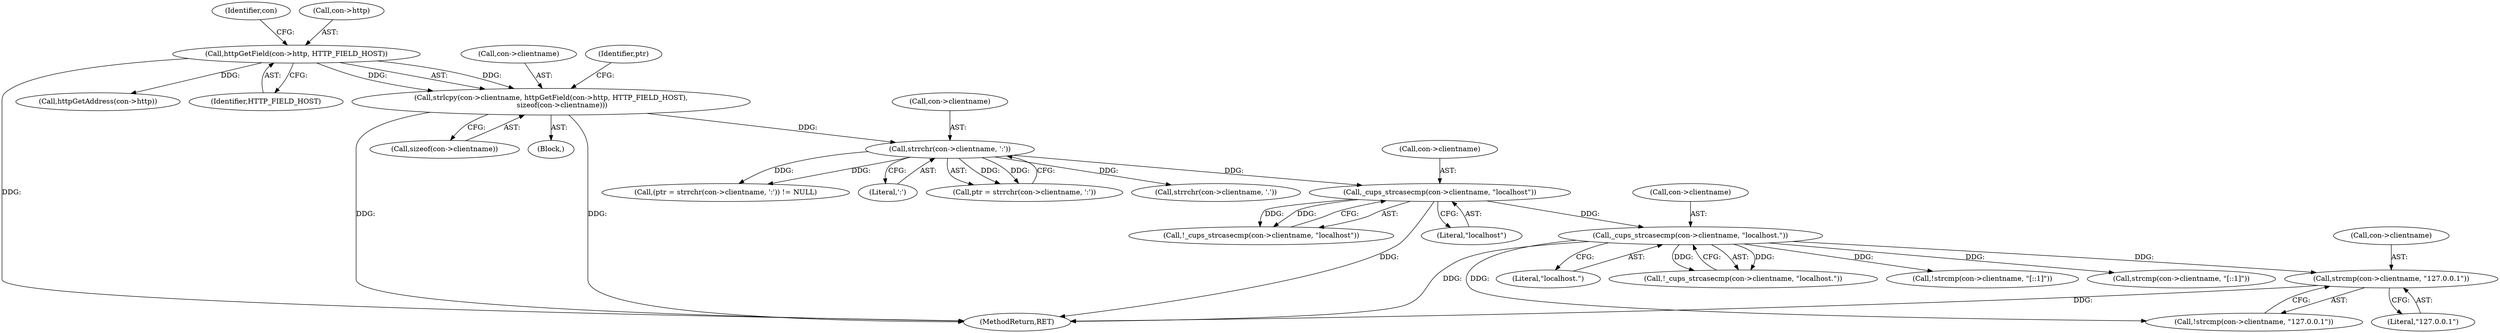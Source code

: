 digraph "0_cups_afa80cb2b457bf8d64f775bed307588610476c41@pointer" {
"1000200" [label="(Call,strcmp(con->clientname, \"127.0.0.1\"))"];
"1000193" [label="(Call,_cups_strcasecmp(con->clientname, \"localhost.\"))"];
"1000186" [label="(Call,_cups_strcasecmp(con->clientname, \"localhost\"))"];
"1000146" [label="(Call,strrchr(con->clientname, ':'))"];
"1000128" [label="(Call,strlcpy(con->clientname, httpGetField(con->http, HTTP_FIELD_HOST),\n          sizeof(con->clientname)))"];
"1000132" [label="(Call,httpGetField(con->http, HTTP_FIELD_HOST))"];
"1000205" [label="(Call,!strcmp(con->clientname, \"[::1]\"))"];
"1000128" [label="(Call,strlcpy(con->clientname, httpGetField(con->http, HTTP_FIELD_HOST),\n          sizeof(con->clientname)))"];
"1000201" [label="(Call,con->clientname)"];
"1000190" [label="(Literal,\"localhost\")"];
"1000185" [label="(Call,!_cups_strcasecmp(con->clientname, \"localhost\"))"];
"1000193" [label="(Call,_cups_strcasecmp(con->clientname, \"localhost.\"))"];
"1000216" [label="(Call,strrchr(con->clientname, '.'))"];
"1000139" [label="(Identifier,con)"];
"1000206" [label="(Call,strcmp(con->clientname, \"[::1]\"))"];
"1000192" [label="(Call,!_cups_strcasecmp(con->clientname, \"localhost.\"))"];
"1000476" [label="(MethodReturn,RET)"];
"1000187" [label="(Call,con->clientname)"];
"1000200" [label="(Call,strcmp(con->clientname, \"127.0.0.1\"))"];
"1000145" [label="(Identifier,ptr)"];
"1000178" [label="(Call,httpGetAddress(con->http))"];
"1000186" [label="(Call,_cups_strcasecmp(con->clientname, \"localhost\"))"];
"1000204" [label="(Literal,\"127.0.0.1\")"];
"1000144" [label="(Call,ptr = strrchr(con->clientname, ':'))"];
"1000143" [label="(Call,(ptr = strrchr(con->clientname, ':')) != NULL)"];
"1000150" [label="(Literal,':')"];
"1000137" [label="(Call,sizeof(con->clientname))"];
"1000132" [label="(Call,httpGetField(con->http, HTTP_FIELD_HOST))"];
"1000199" [label="(Call,!strcmp(con->clientname, \"127.0.0.1\"))"];
"1000146" [label="(Call,strrchr(con->clientname, ':'))"];
"1000194" [label="(Call,con->clientname)"];
"1000123" [label="(Block,)"];
"1000133" [label="(Call,con->http)"];
"1000136" [label="(Identifier,HTTP_FIELD_HOST)"];
"1000147" [label="(Call,con->clientname)"];
"1000129" [label="(Call,con->clientname)"];
"1000197" [label="(Literal,\"localhost.\")"];
"1000200" -> "1000199"  [label="AST: "];
"1000200" -> "1000204"  [label="CFG: "];
"1000201" -> "1000200"  [label="AST: "];
"1000204" -> "1000200"  [label="AST: "];
"1000199" -> "1000200"  [label="CFG: "];
"1000200" -> "1000476"  [label="DDG: "];
"1000193" -> "1000200"  [label="DDG: "];
"1000193" -> "1000192"  [label="AST: "];
"1000193" -> "1000197"  [label="CFG: "];
"1000194" -> "1000193"  [label="AST: "];
"1000197" -> "1000193"  [label="AST: "];
"1000192" -> "1000193"  [label="CFG: "];
"1000193" -> "1000476"  [label="DDG: "];
"1000193" -> "1000192"  [label="DDG: "];
"1000193" -> "1000192"  [label="DDG: "];
"1000186" -> "1000193"  [label="DDG: "];
"1000193" -> "1000199"  [label="DDG: "];
"1000193" -> "1000205"  [label="DDG: "];
"1000193" -> "1000206"  [label="DDG: "];
"1000186" -> "1000185"  [label="AST: "];
"1000186" -> "1000190"  [label="CFG: "];
"1000187" -> "1000186"  [label="AST: "];
"1000190" -> "1000186"  [label="AST: "];
"1000185" -> "1000186"  [label="CFG: "];
"1000186" -> "1000476"  [label="DDG: "];
"1000186" -> "1000185"  [label="DDG: "];
"1000186" -> "1000185"  [label="DDG: "];
"1000146" -> "1000186"  [label="DDG: "];
"1000146" -> "1000144"  [label="AST: "];
"1000146" -> "1000150"  [label="CFG: "];
"1000147" -> "1000146"  [label="AST: "];
"1000150" -> "1000146"  [label="AST: "];
"1000144" -> "1000146"  [label="CFG: "];
"1000146" -> "1000143"  [label="DDG: "];
"1000146" -> "1000143"  [label="DDG: "];
"1000146" -> "1000144"  [label="DDG: "];
"1000146" -> "1000144"  [label="DDG: "];
"1000128" -> "1000146"  [label="DDG: "];
"1000146" -> "1000216"  [label="DDG: "];
"1000128" -> "1000123"  [label="AST: "];
"1000128" -> "1000137"  [label="CFG: "];
"1000129" -> "1000128"  [label="AST: "];
"1000132" -> "1000128"  [label="AST: "];
"1000137" -> "1000128"  [label="AST: "];
"1000145" -> "1000128"  [label="CFG: "];
"1000128" -> "1000476"  [label="DDG: "];
"1000128" -> "1000476"  [label="DDG: "];
"1000132" -> "1000128"  [label="DDG: "];
"1000132" -> "1000128"  [label="DDG: "];
"1000132" -> "1000136"  [label="CFG: "];
"1000133" -> "1000132"  [label="AST: "];
"1000136" -> "1000132"  [label="AST: "];
"1000139" -> "1000132"  [label="CFG: "];
"1000132" -> "1000476"  [label="DDG: "];
"1000132" -> "1000178"  [label="DDG: "];
}
